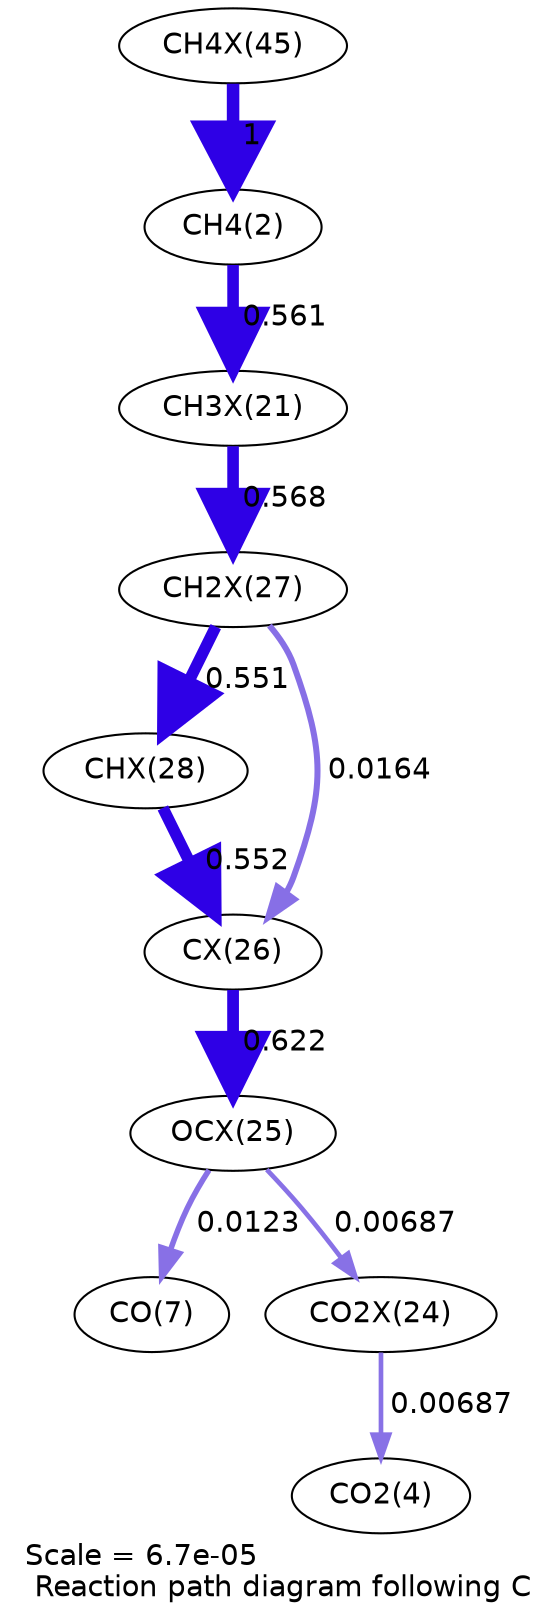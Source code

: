 digraph reaction_paths {
center=1;
s32 -> s4[fontname="Helvetica", penwidth=6, arrowsize=3, color="0.7, 1.5, 0.9"
, label=" 1"];
s4 -> s24[fontname="Helvetica", penwidth=5.56, arrowsize=2.78, color="0.7, 1.06, 0.9"
, label=" 0.561"];
s24 -> s30[fontname="Helvetica", penwidth=5.57, arrowsize=2.79, color="0.7, 1.07, 0.9"
, label=" 0.568"];
s30 -> s31[fontname="Helvetica", penwidth=5.55, arrowsize=2.78, color="0.7, 1.05, 0.9"
, label=" 0.551"];
s30 -> s29[fontname="Helvetica", penwidth=2.9, arrowsize=1.45, color="0.7, 0.516, 0.9"
, label=" 0.0164"];
s31 -> s29[fontname="Helvetica", penwidth=5.55, arrowsize=2.78, color="0.7, 1.05, 0.9"
, label=" 0.552"];
s29 -> s28[fontname="Helvetica", penwidth=5.64, arrowsize=2.82, color="0.7, 1.12, 0.9"
, label=" 0.622"];
s28 -> s9[fontname="Helvetica", penwidth=2.68, arrowsize=1.34, color="0.7, 0.512, 0.9"
, label=" 0.0123"];
s28 -> s27[fontname="Helvetica", penwidth=2.24, arrowsize=1.12, color="0.7, 0.507, 0.9"
, label=" 0.00687"];
s27 -> s6[fontname="Helvetica", penwidth=2.24, arrowsize=1.12, color="0.7, 0.507, 0.9"
, label=" 0.00687"];
s4 [ fontname="Helvetica", label="CH4(2)"];
s6 [ fontname="Helvetica", label="CO2(4)"];
s9 [ fontname="Helvetica", label="CO(7)"];
s24 [ fontname="Helvetica", label="CH3X(21)"];
s27 [ fontname="Helvetica", label="CO2X(24)"];
s28 [ fontname="Helvetica", label="OCX(25)"];
s29 [ fontname="Helvetica", label="CX(26)"];
s30 [ fontname="Helvetica", label="CH2X(27)"];
s31 [ fontname="Helvetica", label="CHX(28)"];
s32 [ fontname="Helvetica", label="CH4X(45)"];
 label = "Scale = 6.7e-05\l Reaction path diagram following C";
 fontname = "Helvetica";
}
